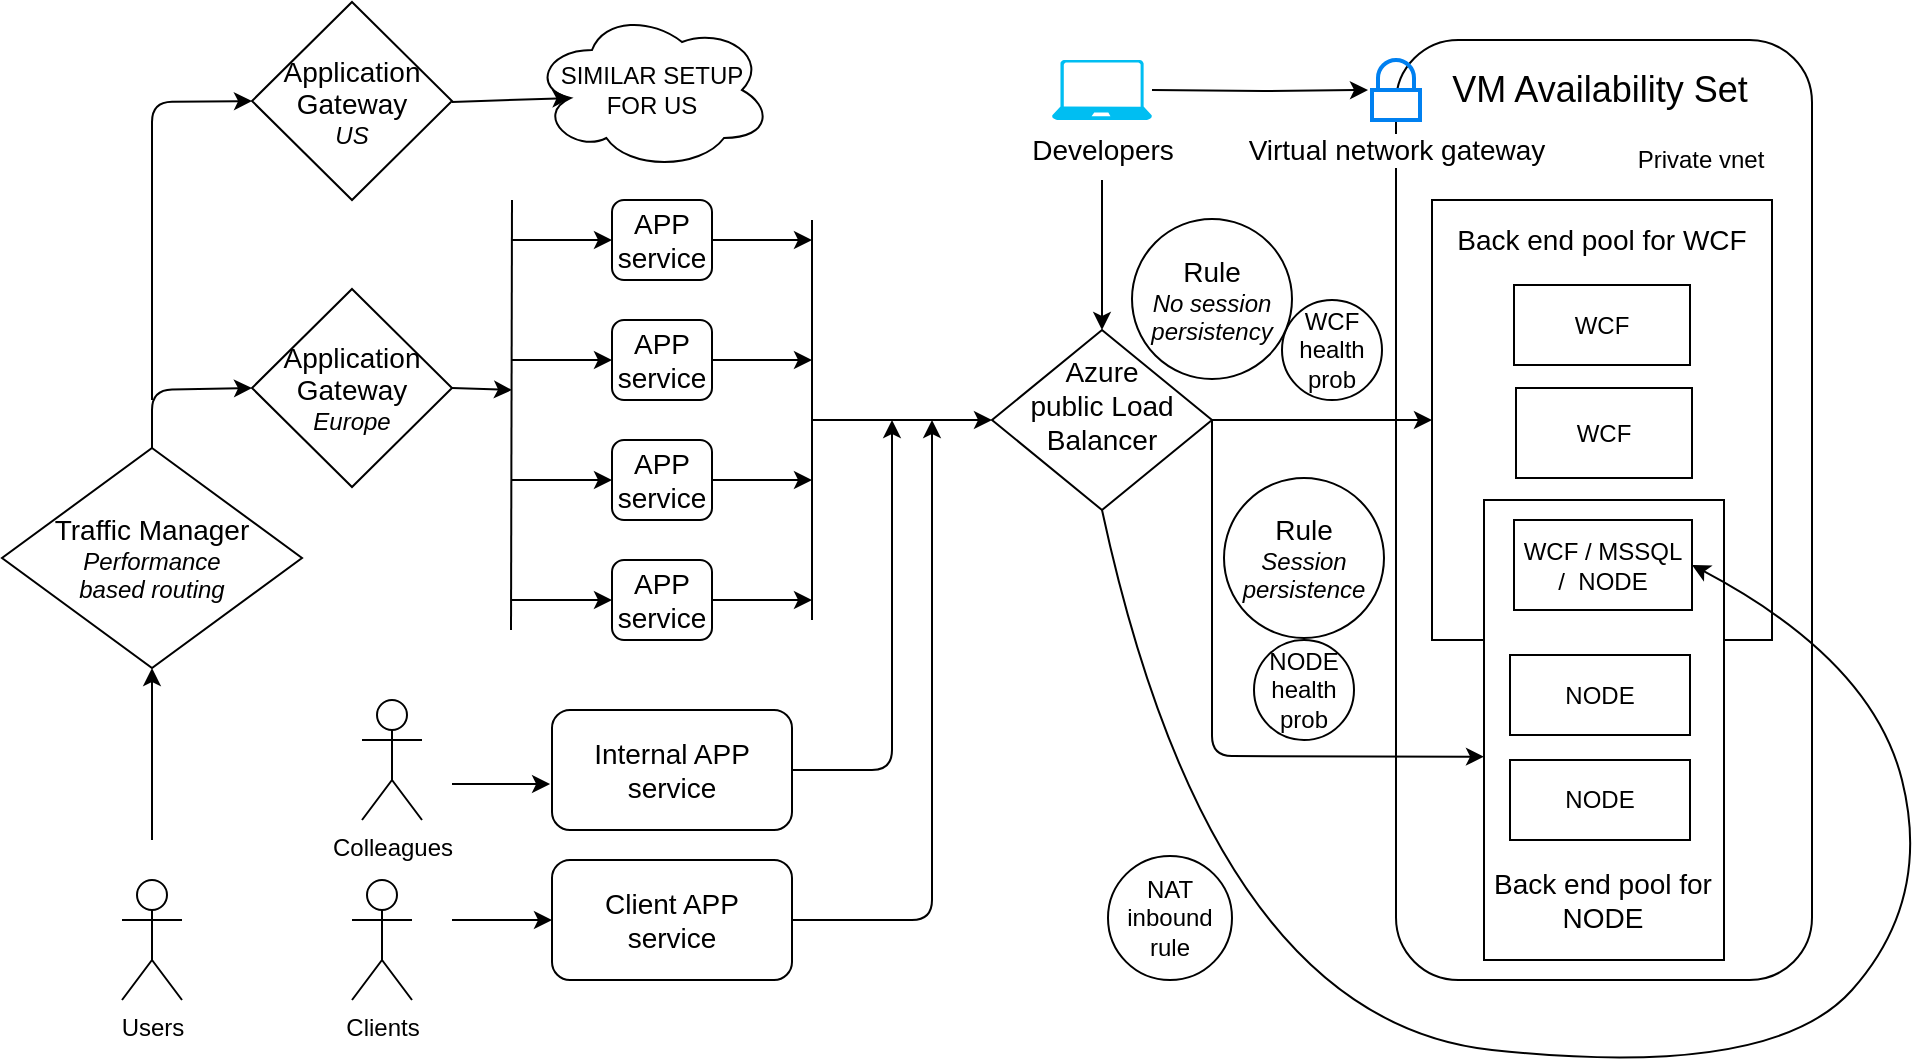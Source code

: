 <mxfile version="12.1.3" type="device" pages="1"><diagram id="4-NvqyY5ikhNqTl01B7G" name="Page-1"><mxGraphModel dx="2258" dy="602" grid="1" gridSize="10" guides="1" tooltips="1" connect="1" arrows="1" fold="1" page="1" pageScale="1" pageWidth="850" pageHeight="1100" math="0" shadow="0"><root><mxCell id="0"/><mxCell id="1" parent="0"/><mxCell id="CHo0sEgMU1k5Jky6xAy0-91" value="" style="rounded=1;whiteSpace=wrap;html=1;" parent="1" vertex="1"><mxGeometry x="422" y="110" width="208" height="470" as="geometry"/></mxCell><mxCell id="CHo0sEgMU1k5Jky6xAy0-9" value="" style="rounded=0;whiteSpace=wrap;html=1;" parent="1" vertex="1"><mxGeometry x="440" y="190" width="170" height="220" as="geometry"/></mxCell><mxCell id="CHo0sEgMU1k5Jky6xAy0-12" value="" style="rounded=0;whiteSpace=wrap;html=1;" parent="1" vertex="1"><mxGeometry x="466" y="340" width="120" height="230" as="geometry"/></mxCell><mxCell id="CHo0sEgMU1k5Jky6xAy0-2" value="&lt;font style=&quot;font-size: 18px&quot;&gt;VM Availability Set&lt;/font&gt;" style="text;html=1;strokeColor=none;fillColor=none;align=center;verticalAlign=middle;whiteSpace=wrap;rounded=0;" parent="1" vertex="1"><mxGeometry x="419" y="120" width="210" height="30" as="geometry"/></mxCell><mxCell id="CHo0sEgMU1k5Jky6xAy0-3" value="WCF" style="rounded=0;whiteSpace=wrap;html=1;" parent="1" vertex="1"><mxGeometry x="481" y="232.5" width="88" height="40" as="geometry"/></mxCell><mxCell id="CHo0sEgMU1k5Jky6xAy0-4" value="WCF" style="rounded=0;whiteSpace=wrap;html=1;" parent="1" vertex="1"><mxGeometry x="482" y="284" width="88" height="45" as="geometry"/></mxCell><mxCell id="CHo0sEgMU1k5Jky6xAy0-6" value="WCF / MSSQL /&amp;nbsp; NODE" style="rounded=0;whiteSpace=wrap;html=1;" parent="1" vertex="1"><mxGeometry x="481" y="350" width="89" height="45" as="geometry"/></mxCell><mxCell id="CHo0sEgMU1k5Jky6xAy0-10" style="edgeStyle=orthogonalEdgeStyle;rounded=0;orthogonalLoop=1;jettySize=auto;html=1;exitX=0.5;exitY=1;exitDx=0;exitDy=0;" parent="1" source="CHo0sEgMU1k5Jky6xAy0-9" target="CHo0sEgMU1k5Jky6xAy0-9" edge="1"><mxGeometry relative="1" as="geometry"/></mxCell><mxCell id="CHo0sEgMU1k5Jky6xAy0-11" value="&lt;font style=&quot;font-size: 14px&quot;&gt;Back end pool for WCF&lt;/font&gt;" style="text;html=1;strokeColor=none;fillColor=none;align=center;verticalAlign=middle;whiteSpace=wrap;rounded=0;" parent="1" vertex="1"><mxGeometry x="440" y="200" width="170" height="20" as="geometry"/></mxCell><mxCell id="CHo0sEgMU1k5Jky6xAy0-13" value="NODE" style="rounded=0;whiteSpace=wrap;html=1;" parent="1" vertex="1"><mxGeometry x="479" y="417.5" width="90" height="40" as="geometry"/></mxCell><mxCell id="CHo0sEgMU1k5Jky6xAy0-14" value="&lt;font style=&quot;font-size: 14px&quot;&gt;Back end pool for NODE&lt;/font&gt;" style="text;html=1;strokeColor=none;fillColor=none;align=center;verticalAlign=middle;whiteSpace=wrap;rounded=0;" parent="1" vertex="1"><mxGeometry x="470" y="520" width="111" height="40" as="geometry"/></mxCell><mxCell id="CHo0sEgMU1k5Jky6xAy0-15" value="&lt;div&gt;&lt;font style=&quot;font-size: 14px&quot;&gt;Azure &lt;br&gt;&lt;/font&gt;&lt;/div&gt;&lt;div&gt;&lt;font style=&quot;font-size: 14px&quot;&gt;public Load &lt;br&gt;&lt;/font&gt;&lt;/div&gt;&lt;div&gt;&lt;font style=&quot;font-size: 14px&quot;&gt;Balancer&lt;br&gt;&lt;/font&gt;&lt;/div&gt;&lt;div&gt;&lt;br&gt;&lt;/div&gt;" style="rhombus;whiteSpace=wrap;html=1;" parent="1" vertex="1"><mxGeometry x="220" y="255" width="110" height="90" as="geometry"/></mxCell><mxCell id="CHo0sEgMU1k5Jky6xAy0-16" value="" style="endArrow=classic;html=1;exitX=1;exitY=0.5;exitDx=0;exitDy=0;" parent="1" source="CHo0sEgMU1k5Jky6xAy0-15" target="CHo0sEgMU1k5Jky6xAy0-9" edge="1"><mxGeometry width="50" height="50" relative="1" as="geometry"><mxPoint x="330" y="280" as="sourcePoint"/><mxPoint x="380" y="230" as="targetPoint"/></mxGeometry></mxCell><mxCell id="CHo0sEgMU1k5Jky6xAy0-17" value="NODE" style="rounded=0;whiteSpace=wrap;html=1;" parent="1" vertex="1"><mxGeometry x="479" y="470" width="90" height="40" as="geometry"/></mxCell><mxCell id="CHo0sEgMU1k5Jky6xAy0-18" value="WCF health prob" style="ellipse;whiteSpace=wrap;html=1;aspect=fixed;" parent="1" vertex="1"><mxGeometry x="365" y="240" width="50" height="50" as="geometry"/></mxCell><mxCell id="CHo0sEgMU1k5Jky6xAy0-19" value="&lt;div&gt;&lt;font style=&quot;font-size: 14px&quot;&gt;Rule&lt;/font&gt;&lt;/div&gt;&lt;div&gt;&lt;i&gt;No session persistency&lt;/i&gt;&lt;br&gt;&lt;/div&gt;" style="ellipse;whiteSpace=wrap;html=1;aspect=fixed;" parent="1" vertex="1"><mxGeometry x="290" y="199.5" width="80" height="80" as="geometry"/></mxCell><mxCell id="CHo0sEgMU1k5Jky6xAy0-20" value="" style="endArrow=classic;html=1;exitX=1;exitY=0.5;exitDx=0;exitDy=0;entryX=0;entryY=0.558;entryDx=0;entryDy=0;entryPerimeter=0;" parent="1" source="CHo0sEgMU1k5Jky6xAy0-15" target="CHo0sEgMU1k5Jky6xAy0-12" edge="1"><mxGeometry width="50" height="50" relative="1" as="geometry"><mxPoint x="310" y="490" as="sourcePoint"/><mxPoint x="360" y="440" as="targetPoint"/><Array as="points"><mxPoint x="330" y="468"/></Array></mxGeometry></mxCell><mxCell id="CHo0sEgMU1k5Jky6xAy0-21" value="&lt;div&gt;&lt;font style=&quot;font-size: 14px&quot;&gt;Rule&lt;/font&gt;&lt;/div&gt;&lt;div&gt;&lt;i&gt;Session&lt;/i&gt;&lt;/div&gt;&lt;div&gt;&lt;i&gt;persistence&lt;/i&gt;&lt;br&gt;&lt;/div&gt;" style="ellipse;whiteSpace=wrap;html=1;aspect=fixed;" parent="1" vertex="1"><mxGeometry x="336" y="329" width="80" height="80" as="geometry"/></mxCell><mxCell id="CHo0sEgMU1k5Jky6xAy0-22" value="NODE health prob" style="ellipse;whiteSpace=wrap;html=1;aspect=fixed;" parent="1" vertex="1"><mxGeometry x="351" y="410" width="50" height="50" as="geometry"/></mxCell><mxCell id="CHo0sEgMU1k5Jky6xAy0-23" value="" style="curved=1;endArrow=classic;html=1;exitX=0.5;exitY=1;exitDx=0;exitDy=0;entryX=1;entryY=0.5;entryDx=0;entryDy=0;" parent="1" source="CHo0sEgMU1k5Jky6xAy0-15" target="CHo0sEgMU1k5Jky6xAy0-6" edge="1"><mxGeometry width="50" height="50" relative="1" as="geometry"><mxPoint x="210" y="650" as="sourcePoint"/><mxPoint x="760" y="430" as="targetPoint"/><Array as="points"><mxPoint x="330" y="600"/><mxPoint x="610" y="630"/><mxPoint x="690" y="540"/><mxPoint x="660" y="420"/></Array></mxGeometry></mxCell><mxCell id="CHo0sEgMU1k5Jky6xAy0-24" value="&lt;div&gt;NAT inbound&lt;/div&gt;&lt;div&gt;rule&lt;br&gt;&lt;/div&gt;" style="ellipse;whiteSpace=wrap;html=1;aspect=fixed;" parent="1" vertex="1"><mxGeometry x="278" y="518" width="62" height="62" as="geometry"/></mxCell><mxCell id="CHo0sEgMU1k5Jky6xAy0-25" value="Private vnet" style="text;html=1;strokeColor=none;fillColor=none;align=center;verticalAlign=middle;whiteSpace=wrap;rounded=0;" parent="1" vertex="1"><mxGeometry x="540" y="160" width="69" height="20" as="geometry"/></mxCell><mxCell id="CHo0sEgMU1k5Jky6xAy0-26" value="&lt;font style=&quot;font-size: 14px&quot;&gt;APP service&lt;/font&gt;" style="rounded=1;whiteSpace=wrap;html=1;" parent="1" vertex="1"><mxGeometry x="30" y="310" width="50" height="40" as="geometry"/></mxCell><mxCell id="CHo0sEgMU1k5Jky6xAy0-27" value="" style="endArrow=classic;html=1;" parent="1" target="CHo0sEgMU1k5Jky6xAy0-15" edge="1"><mxGeometry width="50" height="50" relative="1" as="geometry"><mxPoint x="130" y="300" as="sourcePoint"/><mxPoint x="110" y="270" as="targetPoint"/></mxGeometry></mxCell><mxCell id="CHo0sEgMU1k5Jky6xAy0-28" value="&lt;font style=&quot;font-size: 14px&quot;&gt;APP service&lt;/font&gt;" style="rounded=1;whiteSpace=wrap;html=1;" parent="1" vertex="1"><mxGeometry x="30" y="250" width="50" height="40" as="geometry"/></mxCell><mxCell id="CHo0sEgMU1k5Jky6xAy0-29" value="&lt;font style=&quot;font-size: 14px&quot;&gt;APP service&lt;/font&gt;" style="rounded=1;whiteSpace=wrap;html=1;" parent="1" vertex="1"><mxGeometry x="30" y="190" width="50" height="40" as="geometry"/></mxCell><mxCell id="CHo0sEgMU1k5Jky6xAy0-30" value="&lt;font style=&quot;font-size: 14px&quot;&gt;APP service&lt;/font&gt;" style="rounded=1;whiteSpace=wrap;html=1;" parent="1" vertex="1"><mxGeometry x="30" y="370" width="50" height="40" as="geometry"/></mxCell><mxCell id="CHo0sEgMU1k5Jky6xAy0-31" value="" style="endArrow=none;html=1;" parent="1" edge="1"><mxGeometry width="50" height="50" relative="1" as="geometry"><mxPoint x="130" y="400" as="sourcePoint"/><mxPoint x="130" y="200" as="targetPoint"/></mxGeometry></mxCell><mxCell id="CHo0sEgMU1k5Jky6xAy0-34" value="" style="endArrow=classic;html=1;exitX=1;exitY=0.5;exitDx=0;exitDy=0;" parent="1" source="CHo0sEgMU1k5Jky6xAy0-28" edge="1"><mxGeometry width="50" height="50" relative="1" as="geometry"><mxPoint x="70" y="300" as="sourcePoint"/><mxPoint x="130" y="270" as="targetPoint"/></mxGeometry></mxCell><mxCell id="CHo0sEgMU1k5Jky6xAy0-35" value="" style="endArrow=classic;html=1;exitX=1;exitY=0.5;exitDx=0;exitDy=0;" parent="1" source="CHo0sEgMU1k5Jky6xAy0-29" edge="1"><mxGeometry width="50" height="50" relative="1" as="geometry"><mxPoint x="70" y="240" as="sourcePoint"/><mxPoint x="130" y="210" as="targetPoint"/></mxGeometry></mxCell><mxCell id="CHo0sEgMU1k5Jky6xAy0-37" value="" style="endArrow=classic;html=1;exitX=1;exitY=0.5;exitDx=0;exitDy=0;" parent="1" source="CHo0sEgMU1k5Jky6xAy0-26" edge="1"><mxGeometry width="50" height="50" relative="1" as="geometry"><mxPoint x="70" y="280" as="sourcePoint"/><mxPoint x="130" y="330" as="targetPoint"/></mxGeometry></mxCell><mxCell id="CHo0sEgMU1k5Jky6xAy0-38" value="" style="endArrow=classic;html=1;exitX=1;exitY=0.5;exitDx=0;exitDy=0;" parent="1" source="CHo0sEgMU1k5Jky6xAy0-30" edge="1"><mxGeometry width="50" height="50" relative="1" as="geometry"><mxPoint x="10" y="700" as="sourcePoint"/><mxPoint x="130" y="390" as="targetPoint"/></mxGeometry></mxCell><mxCell id="CHo0sEgMU1k5Jky6xAy0-39" value="&lt;div&gt;&lt;font style=&quot;font-size: 14px&quot;&gt;Application Gateway&lt;/font&gt;&lt;/div&gt;&lt;div&gt;&lt;font style=&quot;font-size: 12px&quot;&gt;&lt;i&gt;Europe&lt;/i&gt;&lt;br&gt;&lt;/font&gt;&lt;/div&gt;" style="rhombus;whiteSpace=wrap;html=1;" parent="1" vertex="1"><mxGeometry x="-150" y="234.5" width="100" height="99" as="geometry"/></mxCell><mxCell id="CHo0sEgMU1k5Jky6xAy0-40" value="" style="endArrow=none;html=1;" parent="1" edge="1"><mxGeometry width="50" height="50" relative="1" as="geometry"><mxPoint x="-20.5" y="405" as="sourcePoint"/><mxPoint x="-20" y="190" as="targetPoint"/></mxGeometry></mxCell><mxCell id="CHo0sEgMU1k5Jky6xAy0-41" value="" style="endArrow=classic;html=1;exitX=1;exitY=0.5;exitDx=0;exitDy=0;" parent="1" source="CHo0sEgMU1k5Jky6xAy0-39" edge="1"><mxGeometry width="50" height="50" relative="1" as="geometry"><mxPoint x="-140" y="700" as="sourcePoint"/><mxPoint x="-20" y="285" as="targetPoint"/></mxGeometry></mxCell><mxCell id="CHo0sEgMU1k5Jky6xAy0-42" value="" style="endArrow=classic;html=1;exitX=1;exitY=0.5;exitDx=0;exitDy=0;entryX=0;entryY=0.5;entryDx=0;entryDy=0;" parent="1" target="CHo0sEgMU1k5Jky6xAy0-29" edge="1"><mxGeometry width="50" height="50" relative="1" as="geometry"><mxPoint x="-20" y="210" as="sourcePoint"/><mxPoint x="10" y="210" as="targetPoint"/></mxGeometry></mxCell><mxCell id="CHo0sEgMU1k5Jky6xAy0-45" value="" style="endArrow=classic;html=1;" parent="1" target="CHo0sEgMU1k5Jky6xAy0-28" edge="1"><mxGeometry width="50" height="50" relative="1" as="geometry"><mxPoint x="-20" y="270" as="sourcePoint"/><mxPoint x="20" y="220" as="targetPoint"/></mxGeometry></mxCell><mxCell id="CHo0sEgMU1k5Jky6xAy0-46" value="" style="endArrow=classic;html=1;entryX=0;entryY=0.5;entryDx=0;entryDy=0;" parent="1" target="CHo0sEgMU1k5Jky6xAy0-26" edge="1"><mxGeometry width="50" height="50" relative="1" as="geometry"><mxPoint x="-20" y="330" as="sourcePoint"/><mxPoint x="30" y="230" as="targetPoint"/></mxGeometry></mxCell><mxCell id="CHo0sEgMU1k5Jky6xAy0-47" value="" style="endArrow=classic;html=1;" parent="1" target="CHo0sEgMU1k5Jky6xAy0-30" edge="1"><mxGeometry width="50" height="50" relative="1" as="geometry"><mxPoint x="-20" y="390" as="sourcePoint"/><mxPoint x="40" y="240" as="targetPoint"/></mxGeometry></mxCell><mxCell id="CHo0sEgMU1k5Jky6xAy0-48" value="&lt;font style=&quot;font-size: 14px&quot;&gt;Internal APP service&lt;/font&gt;" style="rounded=1;whiteSpace=wrap;html=1;" parent="1" vertex="1"><mxGeometry y="445" width="120" height="60" as="geometry"/></mxCell><mxCell id="CHo0sEgMU1k5Jky6xAy0-49" value="&lt;div&gt;&lt;font style=&quot;font-size: 14px&quot;&gt;Client APP &lt;br&gt;&lt;/font&gt;&lt;/div&gt;&lt;div&gt;&lt;font style=&quot;font-size: 14px&quot;&gt;service&lt;/font&gt;&lt;/div&gt;" style="rounded=1;whiteSpace=wrap;html=1;" parent="1" vertex="1"><mxGeometry y="520" width="120" height="60" as="geometry"/></mxCell><mxCell id="CHo0sEgMU1k5Jky6xAy0-50" value="" style="endArrow=classic;html=1;exitX=1;exitY=0.5;exitDx=0;exitDy=0;" parent="1" source="CHo0sEgMU1k5Jky6xAy0-48" edge="1"><mxGeometry width="50" height="50" relative="1" as="geometry"><mxPoint x="-140" y="700" as="sourcePoint"/><mxPoint x="170" y="300" as="targetPoint"/><Array as="points"><mxPoint x="170" y="475"/></Array></mxGeometry></mxCell><mxCell id="CHo0sEgMU1k5Jky6xAy0-52" value="" style="endArrow=classic;html=1;exitX=1;exitY=0.5;exitDx=0;exitDy=0;" parent="1" source="CHo0sEgMU1k5Jky6xAy0-49" edge="1"><mxGeometry width="50" height="50" relative="1" as="geometry"><mxPoint x="130" y="485" as="sourcePoint"/><mxPoint x="190" y="300" as="targetPoint"/><Array as="points"><mxPoint x="190" y="550"/></Array></mxGeometry></mxCell><mxCell id="CHo0sEgMU1k5Jky6xAy0-58" value="Users" style="shape=umlActor;verticalLabelPosition=bottom;labelBackgroundColor=#ffffff;verticalAlign=top;html=1;outlineConnect=0;" parent="1" vertex="1"><mxGeometry x="-215" y="530" width="30" height="60" as="geometry"/></mxCell><mxCell id="CHo0sEgMU1k5Jky6xAy0-59" value="" style="endArrow=classic;html=1;entryX=0;entryY=0.5;entryDx=0;entryDy=0;exitX=0.5;exitY=0;exitDx=0;exitDy=0;" parent="1" target="CHo0sEgMU1k5Jky6xAy0-39" edge="1" source="y1WRJEmK2cIYfBqkzTcs-1"><mxGeometry width="50" height="50" relative="1" as="geometry"><mxPoint x="-200" y="360" as="sourcePoint"/><mxPoint x="-200" y="650" as="targetPoint"/><Array as="points"><mxPoint x="-200" y="285"/></Array></mxGeometry></mxCell><mxCell id="CHo0sEgMU1k5Jky6xAy0-67" value="Colleagues" style="shape=umlActor;verticalLabelPosition=bottom;labelBackgroundColor=#ffffff;verticalAlign=top;html=1;outlineConnect=0;" parent="1" vertex="1"><mxGeometry x="-95" y="440" width="30" height="60" as="geometry"/></mxCell><mxCell id="CHo0sEgMU1k5Jky6xAy0-69" value="" style="endArrow=classic;html=1;entryX=-0.008;entryY=0.617;entryDx=0;entryDy=0;entryPerimeter=0;" parent="1" target="CHo0sEgMU1k5Jky6xAy0-48" edge="1"><mxGeometry width="50" height="50" relative="1" as="geometry"><mxPoint x="-50" y="482" as="sourcePoint"/><mxPoint x="-220" y="650" as="targetPoint"/></mxGeometry></mxCell><mxCell id="CHo0sEgMU1k5Jky6xAy0-70" value="Clients" style="shape=umlActor;verticalLabelPosition=bottom;labelBackgroundColor=#ffffff;verticalAlign=top;html=1;outlineConnect=0;" parent="1" vertex="1"><mxGeometry x="-100" y="530" width="30" height="60" as="geometry"/></mxCell><mxCell id="CHo0sEgMU1k5Jky6xAy0-74" value="" style="endArrow=classic;html=1;entryX=0;entryY=0.5;entryDx=0;entryDy=0;" parent="1" target="CHo0sEgMU1k5Jky6xAy0-49" edge="1"><mxGeometry width="50" height="50" relative="1" as="geometry"><mxPoint x="-50" y="550" as="sourcePoint"/><mxPoint x="9.04" y="492.02" as="targetPoint"/></mxGeometry></mxCell><mxCell id="PdQJwuy1FSc53rujxh9D-3" value="" style="edgeStyle=orthogonalEdgeStyle;rounded=0;orthogonalLoop=1;jettySize=auto;html=1;entryX=-0.083;entryY=0.5;entryDx=0;entryDy=0;entryPerimeter=0;" parent="1" target="CHo0sEgMU1k5Jky6xAy0-77" edge="1"><mxGeometry relative="1" as="geometry"><mxPoint x="375" y="135" as="targetPoint"/><mxPoint x="300" y="135" as="sourcePoint"/></mxGeometry></mxCell><mxCell id="CHo0sEgMU1k5Jky6xAy0-75" value="&lt;font style=&quot;font-size: 14px&quot;&gt;Developers&lt;/font&gt;" style="verticalLabelPosition=bottom;html=1;verticalAlign=top;align=center;strokeColor=none;fillColor=#00BEF2;shape=mxgraph.azure.laptop;pointerEvents=1;" parent="1" vertex="1"><mxGeometry x="250" y="120" width="50" height="30" as="geometry"/></mxCell><mxCell id="CHo0sEgMU1k5Jky6xAy0-77" value="&lt;div&gt;&lt;font style=&quot;font-size: 14px&quot; size=&quot;3&quot;&gt;Virtual network gateway&lt;/font&gt;&lt;/div&gt;" style="html=1;verticalLabelPosition=bottom;align=center;labelBackgroundColor=#ffffff;verticalAlign=top;strokeWidth=2;strokeColor=#0080F0;fillColor=#ffffff;shadow=0;dashed=0;shape=mxgraph.ios7.icons.locked;" parent="1" vertex="1"><mxGeometry x="410" y="120" width="24" height="30" as="geometry"/></mxCell><mxCell id="DKuM_M0-K6a18Ym1BYGk-1" value="" style="endArrow=classic;html=1;entryX=0.5;entryY=0;entryDx=0;entryDy=0;" parent="1" target="CHo0sEgMU1k5Jky6xAy0-15" edge="1"><mxGeometry width="50" height="50" relative="1" as="geometry"><mxPoint x="275" y="180" as="sourcePoint"/><mxPoint x="295" y="175" as="targetPoint"/></mxGeometry></mxCell><mxCell id="y1WRJEmK2cIYfBqkzTcs-1" value="&lt;div&gt;&lt;font style=&quot;font-size: 14px&quot;&gt;Traffic Manager&lt;/font&gt;&lt;/div&gt;&lt;div&gt;&lt;i&gt;&lt;font style=&quot;font-size: 12px&quot;&gt;Performance&lt;/font&gt;&lt;/i&gt;&lt;/div&gt;&lt;div&gt;&lt;i&gt;&lt;font style=&quot;font-size: 12px&quot;&gt; based&lt;/font&gt;&lt;/i&gt;&lt;font style=&quot;font-size: 12px&quot;&gt;&lt;i&gt;&lt;font style=&quot;font-size: 12px&quot;&gt; routing&lt;/font&gt;&lt;/i&gt;&lt;br&gt;&lt;/font&gt;&lt;/div&gt;" style="rhombus;whiteSpace=wrap;html=1;" vertex="1" parent="1"><mxGeometry x="-275" y="314" width="150" height="110" as="geometry"/></mxCell><mxCell id="y1WRJEmK2cIYfBqkzTcs-3" value="&lt;div&gt;&lt;font style=&quot;font-size: 14px&quot;&gt;Application Gateway&lt;/font&gt;&lt;/div&gt;&lt;div&gt;&lt;font style=&quot;font-size: 12px&quot;&gt;&lt;i&gt;US&lt;/i&gt;&lt;br&gt;&lt;/font&gt;&lt;/div&gt;" style="rhombus;whiteSpace=wrap;html=1;" vertex="1" parent="1"><mxGeometry x="-150" y="91" width="100" height="99" as="geometry"/></mxCell><mxCell id="y1WRJEmK2cIYfBqkzTcs-4" value="" style="endArrow=classic;html=1;entryX=0.5;entryY=1;entryDx=0;entryDy=0;" edge="1" parent="1" target="y1WRJEmK2cIYfBqkzTcs-1"><mxGeometry width="50" height="50" relative="1" as="geometry"><mxPoint x="-200" y="510" as="sourcePoint"/><mxPoint x="-270" y="450" as="targetPoint"/></mxGeometry></mxCell><mxCell id="y1WRJEmK2cIYfBqkzTcs-5" value="" style="endArrow=classic;html=1;entryX=0;entryY=0.5;entryDx=0;entryDy=0;" edge="1" parent="1" target="y1WRJEmK2cIYfBqkzTcs-3"><mxGeometry width="50" height="50" relative="1" as="geometry"><mxPoint x="-200" y="290" as="sourcePoint"/><mxPoint x="-340" y="260" as="targetPoint"/><Array as="points"><mxPoint x="-200" y="141"/></Array></mxGeometry></mxCell><mxCell id="y1WRJEmK2cIYfBqkzTcs-6" value="&lt;div&gt;SIMILAR SETUP &lt;br&gt;&lt;/div&gt;&lt;div&gt;FOR US&lt;/div&gt;" style="ellipse;shape=cloud;whiteSpace=wrap;html=1;" vertex="1" parent="1"><mxGeometry x="-10" y="95" width="120" height="80" as="geometry"/></mxCell><mxCell id="y1WRJEmK2cIYfBqkzTcs-7" value="" style="endArrow=classic;html=1;entryX=0.16;entryY=0.55;entryDx=0;entryDy=0;entryPerimeter=0;" edge="1" parent="1" target="y1WRJEmK2cIYfBqkzTcs-6"><mxGeometry width="50" height="50" relative="1" as="geometry"><mxPoint x="-50" y="141" as="sourcePoint"/><mxPoint y="91" as="targetPoint"/></mxGeometry></mxCell></root></mxGraphModel></diagram></mxfile>
